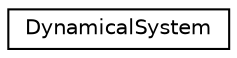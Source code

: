 digraph "Graphical Class Hierarchy"
{
 // LATEX_PDF_SIZE
  edge [fontname="Helvetica",fontsize="10",labelfontname="Helvetica",labelfontsize="10"];
  node [fontname="Helvetica",fontsize="10",shape=record];
  rankdir="LR";
  Node0 [label="DynamicalSystem",height=0.2,width=0.4,color="black", fillcolor="white", style="filled",URL="$class_dynamical_system.html",tooltip="A class managing the Dynamical System to calculate the desired velocity based on end-effector pose an..."];
}
